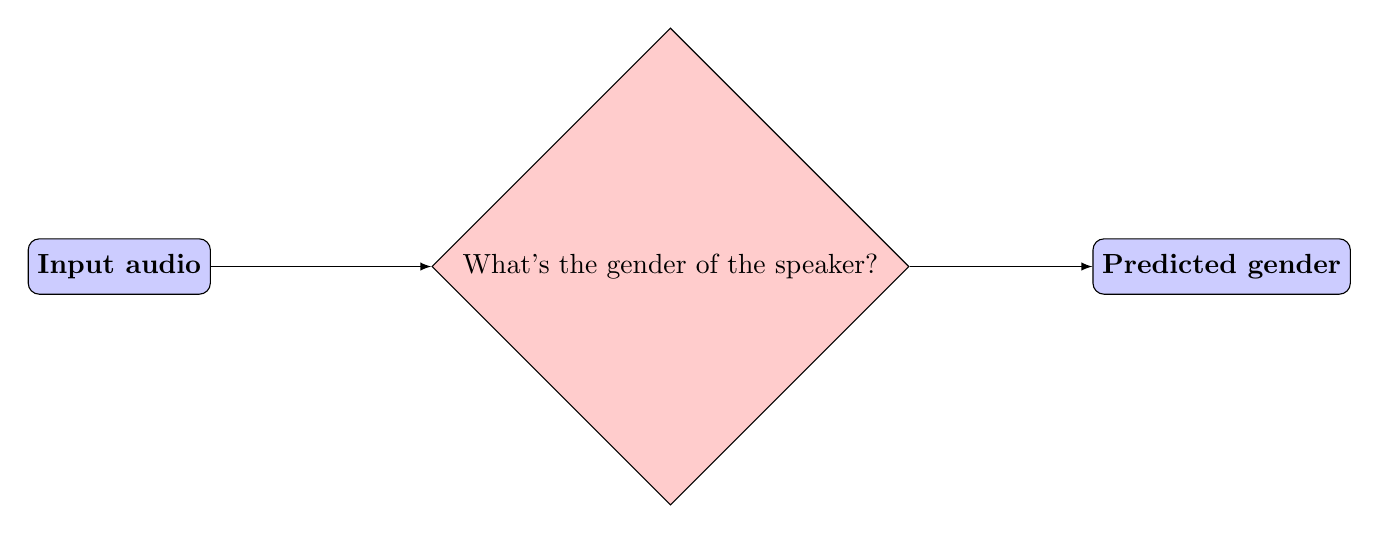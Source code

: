 \begin{tikzpicture}[connector/.style={draw, -latex},
  decision/.style={diamond, draw, text centered, minimum height=2em},
  terminator/.style={rectangle, draw, text centered, rounded corners, minimum height=2em},]

  \node [terminator, fill=blue!20] at (0,0) (start) {\textbf{Input audio}};
  \node [decision, fill=red!20] at (7,0) (decision) {What's the gender of the speaker?};
  \node [terminator, fill=blue!20] at (14,0) (end) {\textbf{Predicted gender}};

  \path [connector] (start) -- (decision);
  \path [connector] (decision) -- (end);
\end{tikzpicture}
